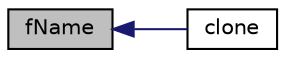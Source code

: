 digraph "fName"
{
  bgcolor="transparent";
  edge [fontname="Helvetica",fontsize="10",labelfontname="Helvetica",labelfontsize="10"];
  node [fontname="Helvetica",fontsize="10",shape=record];
  rankdir="LR";
  Node391 [label="fName",height=0.2,width=0.4,color="black", fillcolor="grey75", style="filled", fontcolor="black"];
  Node391 -> Node392 [dir="back",color="midnightblue",fontsize="10",style="solid",fontname="Helvetica"];
  Node392 [label="clone",height=0.2,width=0.4,color="black",URL="$a28809.html#aee74ffb7e6a61c2b696503c48618994a",tooltip="Construct and return a clone. "];
}
